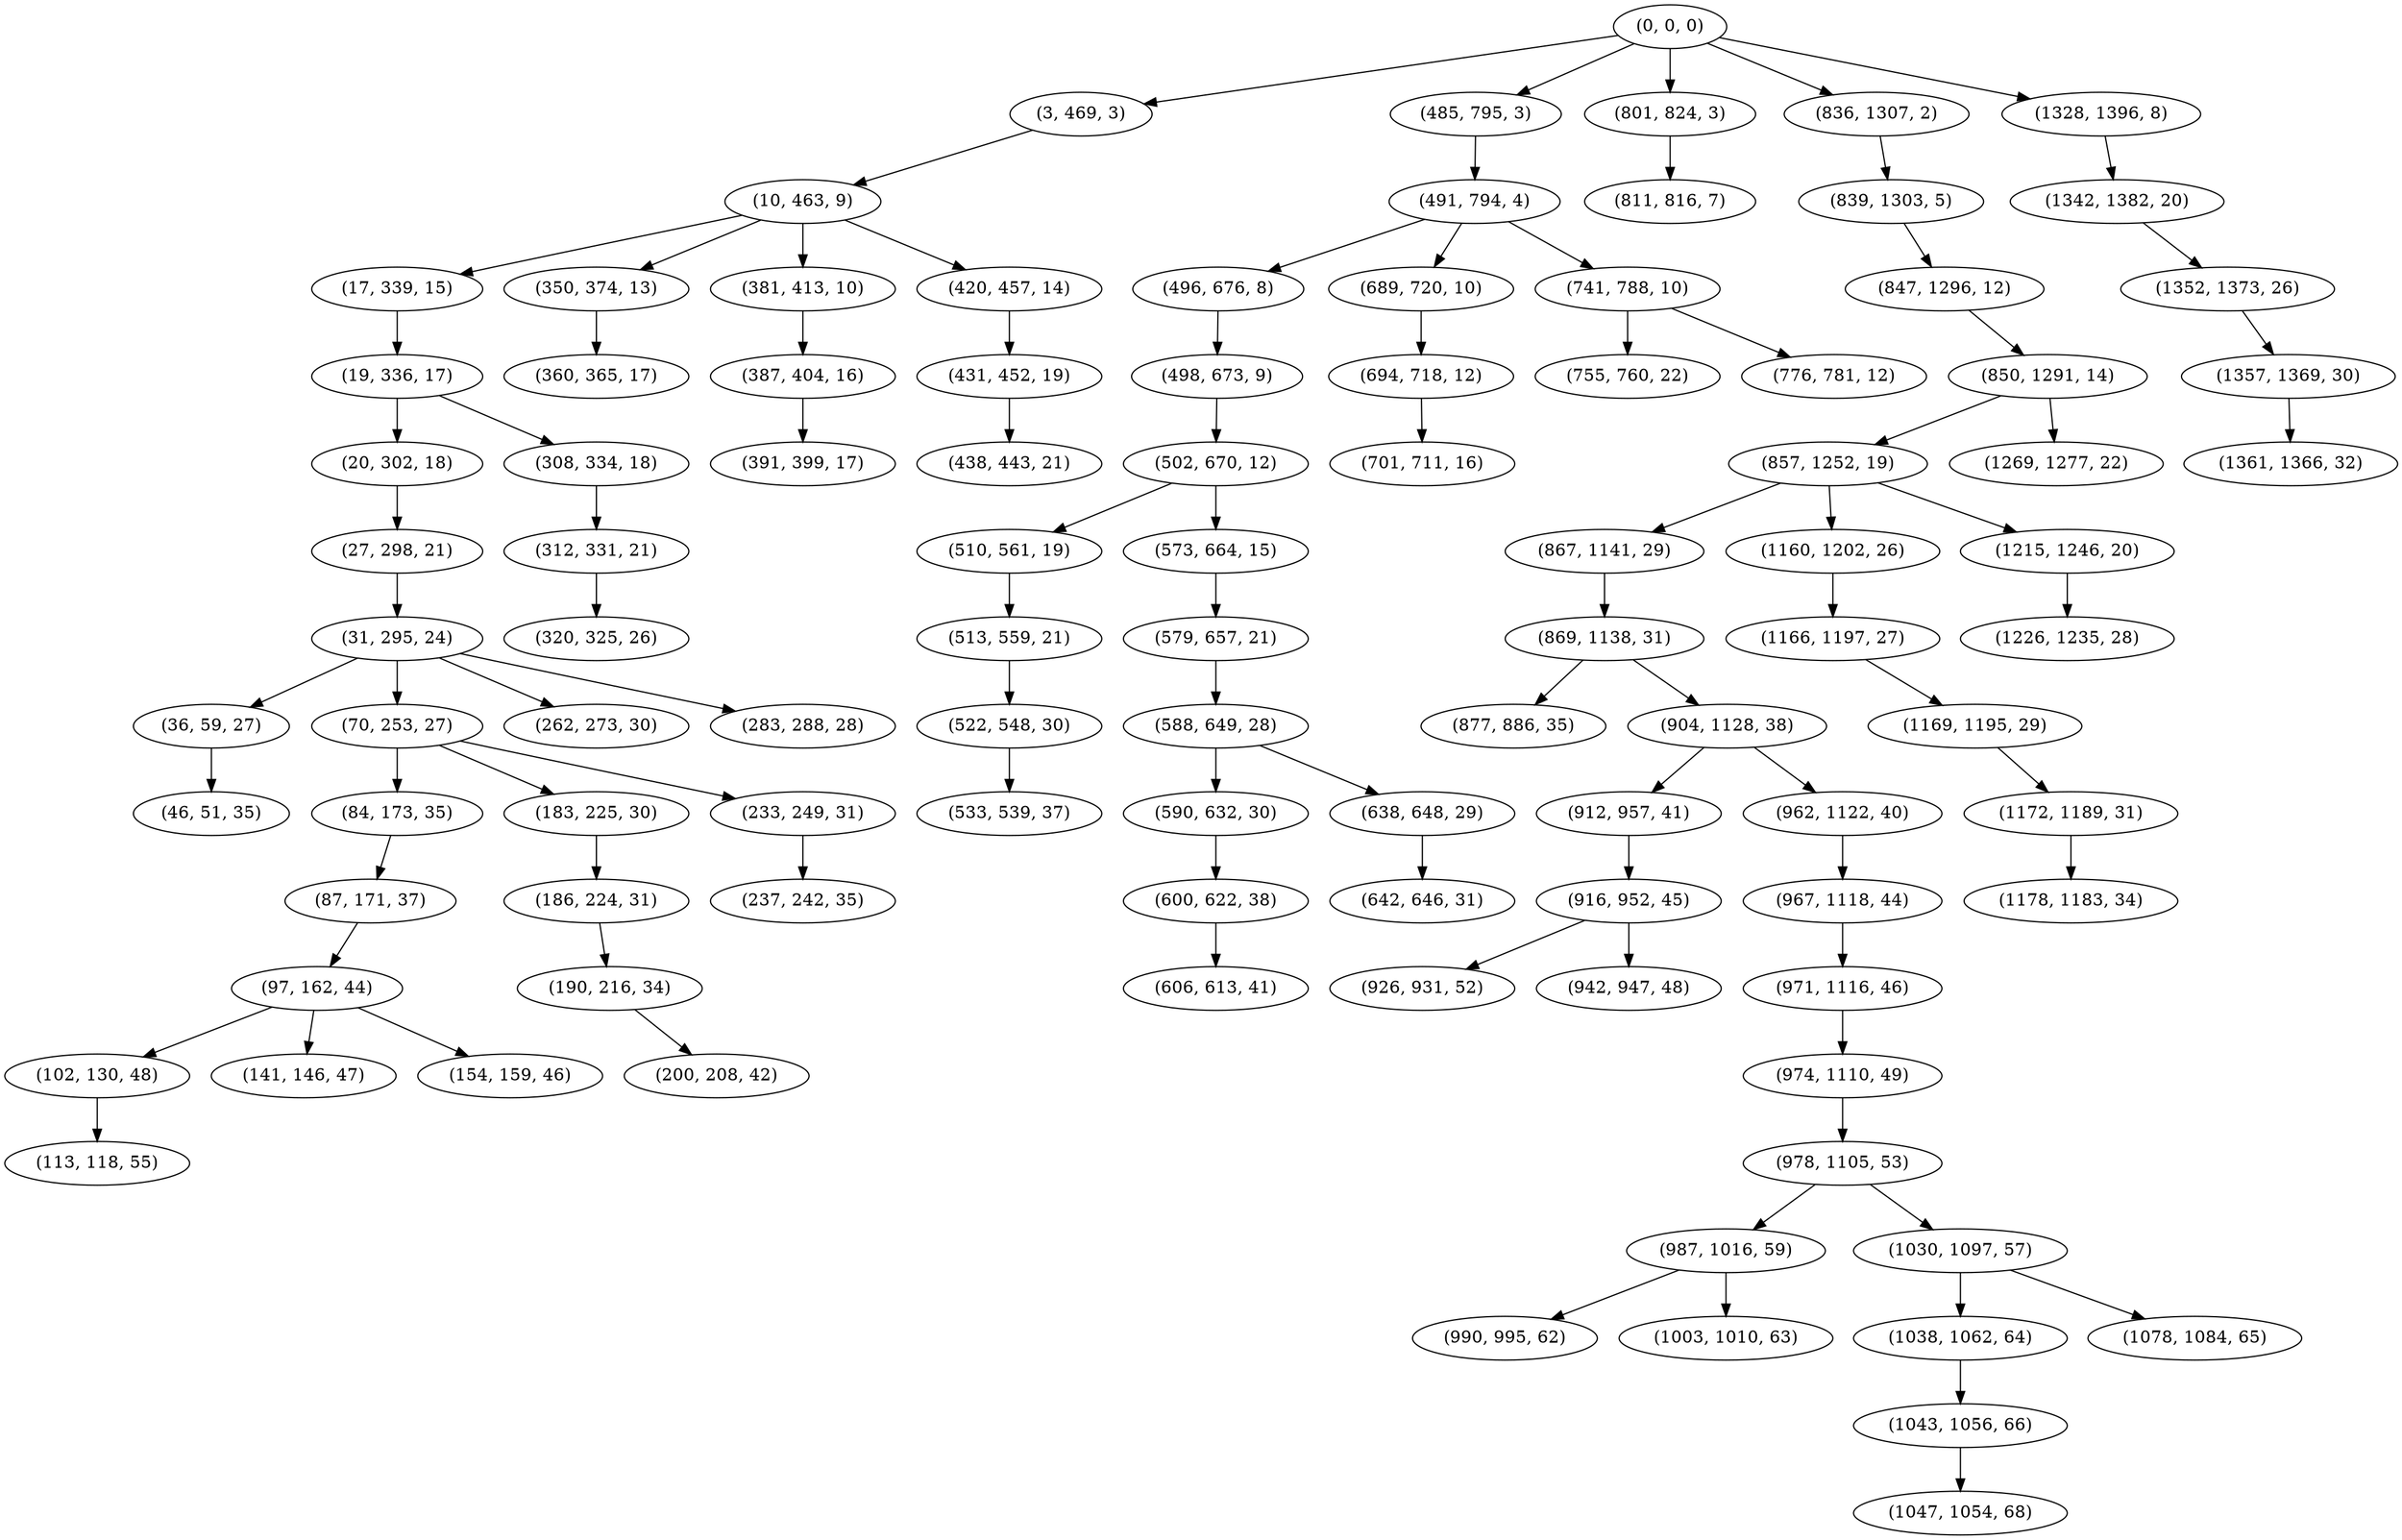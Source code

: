 digraph tree {
    "(0, 0, 0)";
    "(3, 469, 3)";
    "(10, 463, 9)";
    "(17, 339, 15)";
    "(19, 336, 17)";
    "(20, 302, 18)";
    "(27, 298, 21)";
    "(31, 295, 24)";
    "(36, 59, 27)";
    "(46, 51, 35)";
    "(70, 253, 27)";
    "(84, 173, 35)";
    "(87, 171, 37)";
    "(97, 162, 44)";
    "(102, 130, 48)";
    "(113, 118, 55)";
    "(141, 146, 47)";
    "(154, 159, 46)";
    "(183, 225, 30)";
    "(186, 224, 31)";
    "(190, 216, 34)";
    "(200, 208, 42)";
    "(233, 249, 31)";
    "(237, 242, 35)";
    "(262, 273, 30)";
    "(283, 288, 28)";
    "(308, 334, 18)";
    "(312, 331, 21)";
    "(320, 325, 26)";
    "(350, 374, 13)";
    "(360, 365, 17)";
    "(381, 413, 10)";
    "(387, 404, 16)";
    "(391, 399, 17)";
    "(420, 457, 14)";
    "(431, 452, 19)";
    "(438, 443, 21)";
    "(485, 795, 3)";
    "(491, 794, 4)";
    "(496, 676, 8)";
    "(498, 673, 9)";
    "(502, 670, 12)";
    "(510, 561, 19)";
    "(513, 559, 21)";
    "(522, 548, 30)";
    "(533, 539, 37)";
    "(573, 664, 15)";
    "(579, 657, 21)";
    "(588, 649, 28)";
    "(590, 632, 30)";
    "(600, 622, 38)";
    "(606, 613, 41)";
    "(638, 648, 29)";
    "(642, 646, 31)";
    "(689, 720, 10)";
    "(694, 718, 12)";
    "(701, 711, 16)";
    "(741, 788, 10)";
    "(755, 760, 22)";
    "(776, 781, 12)";
    "(801, 824, 3)";
    "(811, 816, 7)";
    "(836, 1307, 2)";
    "(839, 1303, 5)";
    "(847, 1296, 12)";
    "(850, 1291, 14)";
    "(857, 1252, 19)";
    "(867, 1141, 29)";
    "(869, 1138, 31)";
    "(877, 886, 35)";
    "(904, 1128, 38)";
    "(912, 957, 41)";
    "(916, 952, 45)";
    "(926, 931, 52)";
    "(942, 947, 48)";
    "(962, 1122, 40)";
    "(967, 1118, 44)";
    "(971, 1116, 46)";
    "(974, 1110, 49)";
    "(978, 1105, 53)";
    "(987, 1016, 59)";
    "(990, 995, 62)";
    "(1003, 1010, 63)";
    "(1030, 1097, 57)";
    "(1038, 1062, 64)";
    "(1043, 1056, 66)";
    "(1047, 1054, 68)";
    "(1078, 1084, 65)";
    "(1160, 1202, 26)";
    "(1166, 1197, 27)";
    "(1169, 1195, 29)";
    "(1172, 1189, 31)";
    "(1178, 1183, 34)";
    "(1215, 1246, 20)";
    "(1226, 1235, 28)";
    "(1269, 1277, 22)";
    "(1328, 1396, 8)";
    "(1342, 1382, 20)";
    "(1352, 1373, 26)";
    "(1357, 1369, 30)";
    "(1361, 1366, 32)";
    "(0, 0, 0)" -> "(3, 469, 3)";
    "(0, 0, 0)" -> "(485, 795, 3)";
    "(0, 0, 0)" -> "(801, 824, 3)";
    "(0, 0, 0)" -> "(836, 1307, 2)";
    "(0, 0, 0)" -> "(1328, 1396, 8)";
    "(3, 469, 3)" -> "(10, 463, 9)";
    "(10, 463, 9)" -> "(17, 339, 15)";
    "(10, 463, 9)" -> "(350, 374, 13)";
    "(10, 463, 9)" -> "(381, 413, 10)";
    "(10, 463, 9)" -> "(420, 457, 14)";
    "(17, 339, 15)" -> "(19, 336, 17)";
    "(19, 336, 17)" -> "(20, 302, 18)";
    "(19, 336, 17)" -> "(308, 334, 18)";
    "(20, 302, 18)" -> "(27, 298, 21)";
    "(27, 298, 21)" -> "(31, 295, 24)";
    "(31, 295, 24)" -> "(36, 59, 27)";
    "(31, 295, 24)" -> "(70, 253, 27)";
    "(31, 295, 24)" -> "(262, 273, 30)";
    "(31, 295, 24)" -> "(283, 288, 28)";
    "(36, 59, 27)" -> "(46, 51, 35)";
    "(70, 253, 27)" -> "(84, 173, 35)";
    "(70, 253, 27)" -> "(183, 225, 30)";
    "(70, 253, 27)" -> "(233, 249, 31)";
    "(84, 173, 35)" -> "(87, 171, 37)";
    "(87, 171, 37)" -> "(97, 162, 44)";
    "(97, 162, 44)" -> "(102, 130, 48)";
    "(97, 162, 44)" -> "(141, 146, 47)";
    "(97, 162, 44)" -> "(154, 159, 46)";
    "(102, 130, 48)" -> "(113, 118, 55)";
    "(183, 225, 30)" -> "(186, 224, 31)";
    "(186, 224, 31)" -> "(190, 216, 34)";
    "(190, 216, 34)" -> "(200, 208, 42)";
    "(233, 249, 31)" -> "(237, 242, 35)";
    "(308, 334, 18)" -> "(312, 331, 21)";
    "(312, 331, 21)" -> "(320, 325, 26)";
    "(350, 374, 13)" -> "(360, 365, 17)";
    "(381, 413, 10)" -> "(387, 404, 16)";
    "(387, 404, 16)" -> "(391, 399, 17)";
    "(420, 457, 14)" -> "(431, 452, 19)";
    "(431, 452, 19)" -> "(438, 443, 21)";
    "(485, 795, 3)" -> "(491, 794, 4)";
    "(491, 794, 4)" -> "(496, 676, 8)";
    "(491, 794, 4)" -> "(689, 720, 10)";
    "(491, 794, 4)" -> "(741, 788, 10)";
    "(496, 676, 8)" -> "(498, 673, 9)";
    "(498, 673, 9)" -> "(502, 670, 12)";
    "(502, 670, 12)" -> "(510, 561, 19)";
    "(502, 670, 12)" -> "(573, 664, 15)";
    "(510, 561, 19)" -> "(513, 559, 21)";
    "(513, 559, 21)" -> "(522, 548, 30)";
    "(522, 548, 30)" -> "(533, 539, 37)";
    "(573, 664, 15)" -> "(579, 657, 21)";
    "(579, 657, 21)" -> "(588, 649, 28)";
    "(588, 649, 28)" -> "(590, 632, 30)";
    "(588, 649, 28)" -> "(638, 648, 29)";
    "(590, 632, 30)" -> "(600, 622, 38)";
    "(600, 622, 38)" -> "(606, 613, 41)";
    "(638, 648, 29)" -> "(642, 646, 31)";
    "(689, 720, 10)" -> "(694, 718, 12)";
    "(694, 718, 12)" -> "(701, 711, 16)";
    "(741, 788, 10)" -> "(755, 760, 22)";
    "(741, 788, 10)" -> "(776, 781, 12)";
    "(801, 824, 3)" -> "(811, 816, 7)";
    "(836, 1307, 2)" -> "(839, 1303, 5)";
    "(839, 1303, 5)" -> "(847, 1296, 12)";
    "(847, 1296, 12)" -> "(850, 1291, 14)";
    "(850, 1291, 14)" -> "(857, 1252, 19)";
    "(850, 1291, 14)" -> "(1269, 1277, 22)";
    "(857, 1252, 19)" -> "(867, 1141, 29)";
    "(857, 1252, 19)" -> "(1160, 1202, 26)";
    "(857, 1252, 19)" -> "(1215, 1246, 20)";
    "(867, 1141, 29)" -> "(869, 1138, 31)";
    "(869, 1138, 31)" -> "(877, 886, 35)";
    "(869, 1138, 31)" -> "(904, 1128, 38)";
    "(904, 1128, 38)" -> "(912, 957, 41)";
    "(904, 1128, 38)" -> "(962, 1122, 40)";
    "(912, 957, 41)" -> "(916, 952, 45)";
    "(916, 952, 45)" -> "(926, 931, 52)";
    "(916, 952, 45)" -> "(942, 947, 48)";
    "(962, 1122, 40)" -> "(967, 1118, 44)";
    "(967, 1118, 44)" -> "(971, 1116, 46)";
    "(971, 1116, 46)" -> "(974, 1110, 49)";
    "(974, 1110, 49)" -> "(978, 1105, 53)";
    "(978, 1105, 53)" -> "(987, 1016, 59)";
    "(978, 1105, 53)" -> "(1030, 1097, 57)";
    "(987, 1016, 59)" -> "(990, 995, 62)";
    "(987, 1016, 59)" -> "(1003, 1010, 63)";
    "(1030, 1097, 57)" -> "(1038, 1062, 64)";
    "(1030, 1097, 57)" -> "(1078, 1084, 65)";
    "(1038, 1062, 64)" -> "(1043, 1056, 66)";
    "(1043, 1056, 66)" -> "(1047, 1054, 68)";
    "(1160, 1202, 26)" -> "(1166, 1197, 27)";
    "(1166, 1197, 27)" -> "(1169, 1195, 29)";
    "(1169, 1195, 29)" -> "(1172, 1189, 31)";
    "(1172, 1189, 31)" -> "(1178, 1183, 34)";
    "(1215, 1246, 20)" -> "(1226, 1235, 28)";
    "(1328, 1396, 8)" -> "(1342, 1382, 20)";
    "(1342, 1382, 20)" -> "(1352, 1373, 26)";
    "(1352, 1373, 26)" -> "(1357, 1369, 30)";
    "(1357, 1369, 30)" -> "(1361, 1366, 32)";
}
